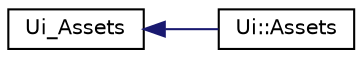 digraph "Graphical Class Hierarchy"
{
 // LATEX_PDF_SIZE
  edge [fontname="Helvetica",fontsize="10",labelfontname="Helvetica",labelfontsize="10"];
  node [fontname="Helvetica",fontsize="10",shape=record];
  rankdir="LR";
  Node0 [label="Ui_Assets",height=0.2,width=0.4,color="black", fillcolor="white", style="filled",URL="$class_ui___assets.html",tooltip=" "];
  Node0 -> Node1 [dir="back",color="midnightblue",fontsize="10",style="solid",fontname="Helvetica"];
  Node1 [label="Ui::Assets",height=0.2,width=0.4,color="black", fillcolor="white", style="filled",URL="$class_ui_1_1_assets.html",tooltip=" "];
}
